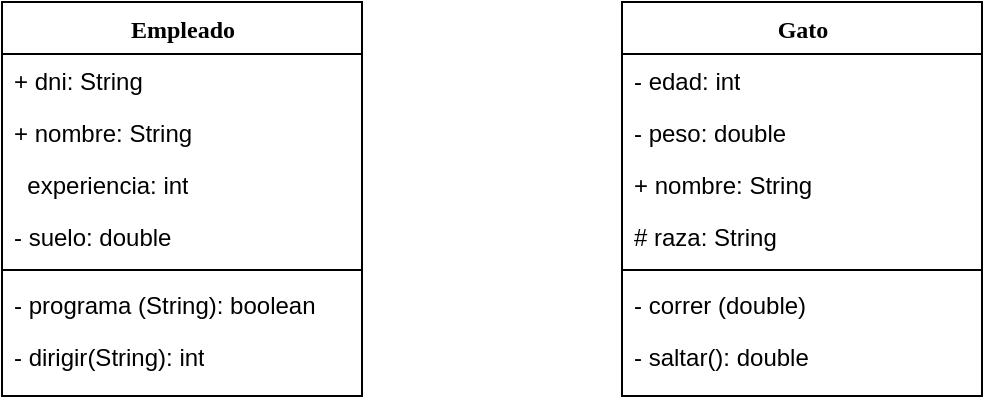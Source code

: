 <mxfile version="20.3.0" type="device"><diagram id="C5RBs43oDa-KdzZeNtuy" name="Page-1"><mxGraphModel dx="1426" dy="905" grid="1" gridSize="10" guides="1" tooltips="1" connect="1" arrows="1" fold="1" page="1" pageScale="1" pageWidth="827" pageHeight="1169" math="0" shadow="0"><root><mxCell id="WIyWlLk6GJQsqaUBKTNV-0"/><mxCell id="WIyWlLk6GJQsqaUBKTNV-1" parent="WIyWlLk6GJQsqaUBKTNV-0"/><mxCell id="bHXvGc4WFsJkOZrhKfXQ-75" value="Empleado" style="swimlane;html=1;fontStyle=1;align=center;verticalAlign=top;childLayout=stackLayout;horizontal=1;startSize=26;horizontalStack=0;resizeParent=1;resizeLast=0;collapsible=1;marginBottom=0;swimlaneFillColor=#ffffff;rounded=0;shadow=0;comic=0;labelBackgroundColor=none;strokeWidth=1;fillColor=none;fontFamily=Verdana;fontSize=12" parent="WIyWlLk6GJQsqaUBKTNV-1" vertex="1"><mxGeometry x="110" y="486" width="180" height="197" as="geometry"/></mxCell><mxCell id="bHXvGc4WFsJkOZrhKfXQ-76" value="&lt;span style=&quot;&quot;&gt;+ dni: String&lt;/span&gt;" style="text;html=1;strokeColor=none;fillColor=none;align=left;verticalAlign=top;spacingLeft=4;spacingRight=4;whiteSpace=wrap;overflow=hidden;rotatable=0;points=[[0,0.5],[1,0.5]];portConstraint=eastwest;" parent="bHXvGc4WFsJkOZrhKfXQ-75" vertex="1"><mxGeometry y="26" width="180" height="26" as="geometry"/></mxCell><mxCell id="bHXvGc4WFsJkOZrhKfXQ-77" value="&lt;span style=&quot;&quot;&gt;+ nombre: String&lt;/span&gt;" style="text;html=1;strokeColor=none;fillColor=none;align=left;verticalAlign=top;spacingLeft=4;spacingRight=4;whiteSpace=wrap;overflow=hidden;rotatable=0;points=[[0,0.5],[1,0.5]];portConstraint=eastwest;" parent="bHXvGc4WFsJkOZrhKfXQ-75" vertex="1"><mxGeometry y="52" width="180" height="26" as="geometry"/></mxCell><mxCell id="bHXvGc4WFsJkOZrhKfXQ-78" value="&lt;span style=&quot;&quot;&gt;&amp;nbsp; experiencia: int&lt;/span&gt;" style="text;html=1;strokeColor=none;fillColor=none;align=left;verticalAlign=top;spacingLeft=4;spacingRight=4;whiteSpace=wrap;overflow=hidden;rotatable=0;points=[[0,0.5],[1,0.5]];portConstraint=eastwest;" parent="bHXvGc4WFsJkOZrhKfXQ-75" vertex="1"><mxGeometry y="78" width="180" height="26" as="geometry"/></mxCell><mxCell id="bHXvGc4WFsJkOZrhKfXQ-79" value="&lt;span style=&quot;&quot;&gt;- suelo: double&lt;/span&gt;" style="text;html=1;strokeColor=none;fillColor=none;align=left;verticalAlign=top;spacingLeft=4;spacingRight=4;whiteSpace=wrap;overflow=hidden;rotatable=0;points=[[0,0.5],[1,0.5]];portConstraint=eastwest;" parent="bHXvGc4WFsJkOZrhKfXQ-75" vertex="1"><mxGeometry y="104" width="180" height="26" as="geometry"/></mxCell><mxCell id="bHXvGc4WFsJkOZrhKfXQ-80" value="" style="line;html=1;strokeWidth=1;fillColor=none;align=left;verticalAlign=middle;spacingTop=-1;spacingLeft=3;spacingRight=3;rotatable=0;labelPosition=right;points=[];portConstraint=eastwest;" parent="bHXvGc4WFsJkOZrhKfXQ-75" vertex="1"><mxGeometry y="130" width="180" height="8" as="geometry"/></mxCell><mxCell id="bHXvGc4WFsJkOZrhKfXQ-81" value="-&amp;nbsp;&lt;span style=&quot;&quot;&gt;programa &lt;/span&gt;(String): boolean" style="text;html=1;strokeColor=none;fillColor=none;align=left;verticalAlign=top;spacingLeft=4;spacingRight=4;whiteSpace=wrap;overflow=hidden;rotatable=0;points=[[0,0.5],[1,0.5]];portConstraint=eastwest;" parent="bHXvGc4WFsJkOZrhKfXQ-75" vertex="1"><mxGeometry y="138" width="180" height="26" as="geometry"/></mxCell><mxCell id="bHXvGc4WFsJkOZrhKfXQ-82" value="-&amp;nbsp;&lt;span style=&quot;&quot;&gt;dirigir&lt;/span&gt;(String): int" style="text;html=1;strokeColor=none;fillColor=none;align=left;verticalAlign=top;spacingLeft=4;spacingRight=4;whiteSpace=wrap;overflow=hidden;rotatable=0;points=[[0,0.5],[1,0.5]];portConstraint=eastwest;" parent="bHXvGc4WFsJkOZrhKfXQ-75" vertex="1"><mxGeometry y="164" width="180" height="26" as="geometry"/></mxCell><mxCell id="bHXvGc4WFsJkOZrhKfXQ-137" value="Gato" style="swimlane;html=1;fontStyle=1;align=center;verticalAlign=top;childLayout=stackLayout;horizontal=1;startSize=26;horizontalStack=0;resizeParent=1;resizeLast=0;collapsible=1;marginBottom=0;swimlaneFillColor=#ffffff;rounded=0;shadow=0;comic=0;labelBackgroundColor=none;strokeWidth=1;fillColor=none;fontFamily=Verdana;fontSize=12" parent="WIyWlLk6GJQsqaUBKTNV-1" vertex="1"><mxGeometry x="420" y="486" width="180" height="197" as="geometry"/></mxCell><mxCell id="bHXvGc4WFsJkOZrhKfXQ-138" value="&lt;span style=&quot;&quot;&gt;- edad: int&lt;/span&gt;" style="text;html=1;strokeColor=none;fillColor=none;align=left;verticalAlign=top;spacingLeft=4;spacingRight=4;whiteSpace=wrap;overflow=hidden;rotatable=0;points=[[0,0.5],[1,0.5]];portConstraint=eastwest;" parent="bHXvGc4WFsJkOZrhKfXQ-137" vertex="1"><mxGeometry y="26" width="180" height="26" as="geometry"/></mxCell><mxCell id="bHXvGc4WFsJkOZrhKfXQ-139" value="&lt;span style=&quot;&quot;&gt;- peso: double&lt;/span&gt;" style="text;html=1;strokeColor=none;fillColor=none;align=left;verticalAlign=top;spacingLeft=4;spacingRight=4;whiteSpace=wrap;overflow=hidden;rotatable=0;points=[[0,0.5],[1,0.5]];portConstraint=eastwest;" parent="bHXvGc4WFsJkOZrhKfXQ-137" vertex="1"><mxGeometry y="52" width="180" height="26" as="geometry"/></mxCell><mxCell id="bHXvGc4WFsJkOZrhKfXQ-140" value="&lt;span style=&quot;&quot;&gt;+ nombre: String&lt;/span&gt;" style="text;html=1;strokeColor=none;fillColor=none;align=left;verticalAlign=top;spacingLeft=4;spacingRight=4;whiteSpace=wrap;overflow=hidden;rotatable=0;points=[[0,0.5],[1,0.5]];portConstraint=eastwest;" parent="bHXvGc4WFsJkOZrhKfXQ-137" vertex="1"><mxGeometry y="78" width="180" height="26" as="geometry"/></mxCell><mxCell id="bHXvGc4WFsJkOZrhKfXQ-141" value="&lt;span style=&quot;&quot;&gt;# raza: String&lt;/span&gt;" style="text;html=1;strokeColor=none;fillColor=none;align=left;verticalAlign=top;spacingLeft=4;spacingRight=4;whiteSpace=wrap;overflow=hidden;rotatable=0;points=[[0,0.5],[1,0.5]];portConstraint=eastwest;" parent="bHXvGc4WFsJkOZrhKfXQ-137" vertex="1"><mxGeometry y="104" width="180" height="26" as="geometry"/></mxCell><mxCell id="bHXvGc4WFsJkOZrhKfXQ-142" value="" style="line;html=1;strokeWidth=1;fillColor=none;align=left;verticalAlign=middle;spacingTop=-1;spacingLeft=3;spacingRight=3;rotatable=0;labelPosition=right;points=[];portConstraint=eastwest;" parent="bHXvGc4WFsJkOZrhKfXQ-137" vertex="1"><mxGeometry y="130" width="180" height="8" as="geometry"/></mxCell><mxCell id="bHXvGc4WFsJkOZrhKfXQ-143" value="-&amp;nbsp;&lt;span style=&quot;&quot;&gt;correr&amp;nbsp;&lt;/span&gt;(double)" style="text;html=1;strokeColor=none;fillColor=none;align=left;verticalAlign=top;spacingLeft=4;spacingRight=4;whiteSpace=wrap;overflow=hidden;rotatable=0;points=[[0,0.5],[1,0.5]];portConstraint=eastwest;" parent="bHXvGc4WFsJkOZrhKfXQ-137" vertex="1"><mxGeometry y="138" width="180" height="26" as="geometry"/></mxCell><mxCell id="bHXvGc4WFsJkOZrhKfXQ-144" value="-&amp;nbsp;&lt;span style=&quot;&quot;&gt;saltar&lt;/span&gt;(): double" style="text;html=1;strokeColor=none;fillColor=none;align=left;verticalAlign=top;spacingLeft=4;spacingRight=4;whiteSpace=wrap;overflow=hidden;rotatable=0;points=[[0,0.5],[1,0.5]];portConstraint=eastwest;" parent="bHXvGc4WFsJkOZrhKfXQ-137" vertex="1"><mxGeometry y="164" width="180" height="26" as="geometry"/></mxCell></root></mxGraphModel></diagram></mxfile>